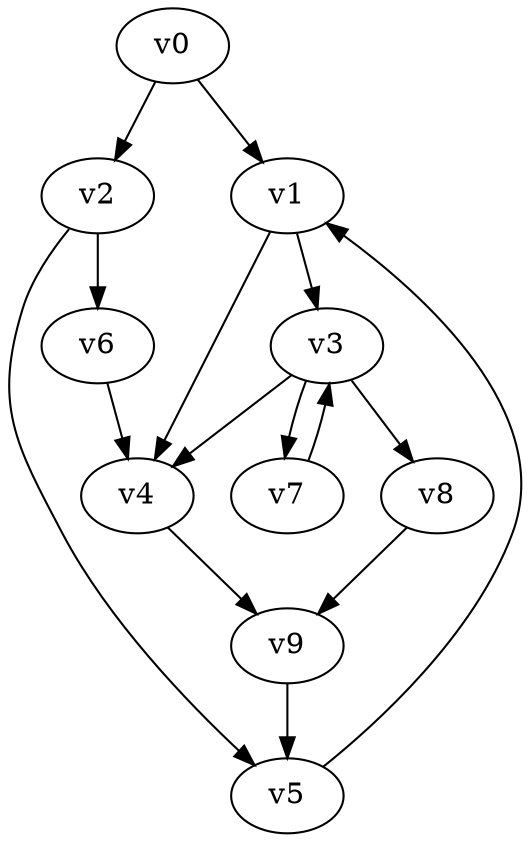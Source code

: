 digraph buchi_test011 {
    v0 [name="v0", player=1, priority=1];
    v1 [name="v1", player=1, priority=0];
    v2 [name="v2", player=1, priority=1];
    v3 [name="v3", player=0, priority=0];
    v4 [name="v4", player=1, priority=1];
    v5 [name="v5", player=0, priority=0];
    v6 [name="v6", player=1, priority=1];
    v7 [name="v7", player=0, priority=0];
    v8 [name="v8", player=1, priority=0];
    v9 [name="v9", player=1, priority=1];
    v0 -> v1;
    v3 -> v8;
    v3 -> v4;
    v4 -> v9;
    v3 -> v7;
    v5 -> v1;
    v1 -> v4;
    v6 -> v4;
    v7 -> v3;
    v9 -> v5;
    v0 -> v2;
    v8 -> v9;
    v2 -> v6;
    v2 -> v5;
    v1 -> v3;
}
